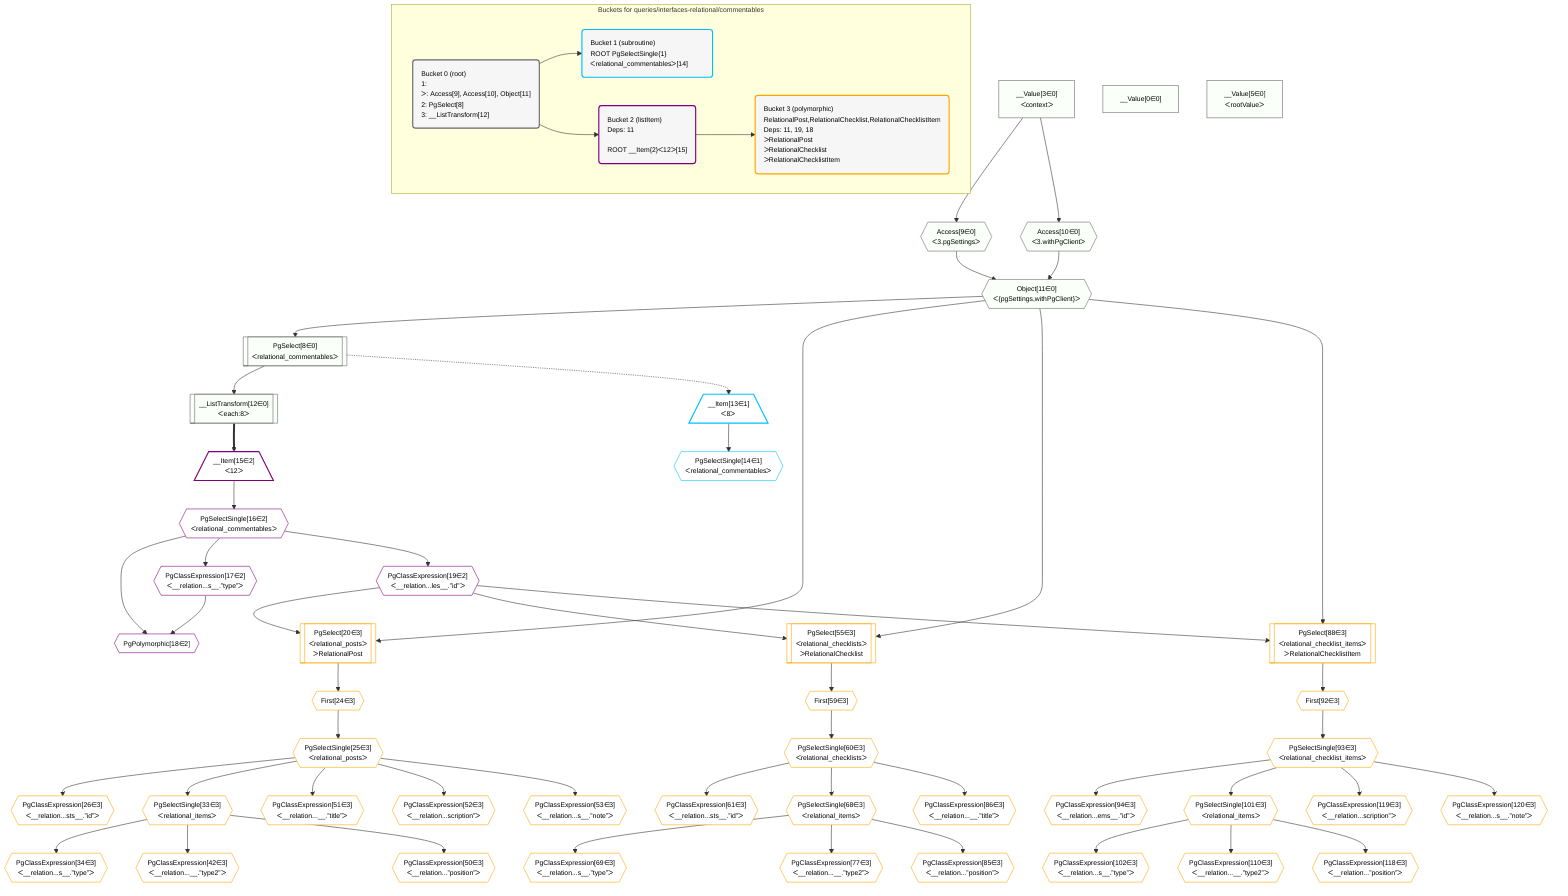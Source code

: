 %%{init: {'themeVariables': { 'fontSize': '12px'}}}%%
graph TD
    classDef path fill:#eee,stroke:#000,color:#000
    classDef plan fill:#fff,stroke-width:1px,color:#000
    classDef itemplan fill:#fff,stroke-width:2px,color:#000
    classDef unbatchedplan fill:#dff,stroke-width:1px,color:#000
    classDef sideeffectplan fill:#fcc,stroke-width:2px,color:#000
    classDef bucket fill:#f6f6f6,color:#000,stroke-width:2px,text-align:left


    %% plan dependencies
    Object11{{"Object[11∈0]<br />ᐸ{pgSettings,withPgClient}ᐳ"}}:::plan
    Access9{{"Access[9∈0]<br />ᐸ3.pgSettingsᐳ"}}:::plan
    Access10{{"Access[10∈0]<br />ᐸ3.withPgClientᐳ"}}:::plan
    Access9 & Access10 --> Object11
    PgSelect8[["PgSelect[8∈0]<br />ᐸrelational_commentablesᐳ"]]:::plan
    Object11 --> PgSelect8
    __Value3["__Value[3∈0]<br />ᐸcontextᐳ"]:::plan
    __Value3 --> Access9
    __Value3 --> Access10
    __ListTransform12[["__ListTransform[12∈0]<br />ᐸeach:8ᐳ"]]:::plan
    PgSelect8 --> __ListTransform12
    __Value0["__Value[0∈0]"]:::plan
    __Value5["__Value[5∈0]<br />ᐸrootValueᐳ"]:::plan
    __Item13[/"__Item[13∈1]<br />ᐸ8ᐳ"\]:::itemplan
    PgSelect8 -.-> __Item13
    PgSelectSingle14{{"PgSelectSingle[14∈1]<br />ᐸrelational_commentablesᐳ"}}:::plan
    __Item13 --> PgSelectSingle14
    PgPolymorphic18{{"PgPolymorphic[18∈2]"}}:::plan
    PgSelectSingle16{{"PgSelectSingle[16∈2]<br />ᐸrelational_commentablesᐳ"}}:::plan
    PgClassExpression17{{"PgClassExpression[17∈2]<br />ᐸ__relation...s__.”type”ᐳ"}}:::plan
    PgSelectSingle16 & PgClassExpression17 --> PgPolymorphic18
    __Item15[/"__Item[15∈2]<br />ᐸ12ᐳ"\]:::itemplan
    __ListTransform12 ==> __Item15
    __Item15 --> PgSelectSingle16
    PgSelectSingle16 --> PgClassExpression17
    PgClassExpression19{{"PgClassExpression[19∈2]<br />ᐸ__relation...les__.”id”ᐳ"}}:::plan
    PgSelectSingle16 --> PgClassExpression19
    PgSelect20[["PgSelect[20∈3]<br />ᐸrelational_postsᐳ<br />ᐳRelationalPost"]]:::plan
    Object11 & PgClassExpression19 --> PgSelect20
    PgSelect55[["PgSelect[55∈3]<br />ᐸrelational_checklistsᐳ<br />ᐳRelationalChecklist"]]:::plan
    Object11 & PgClassExpression19 --> PgSelect55
    PgSelect88[["PgSelect[88∈3]<br />ᐸrelational_checklist_itemsᐳ<br />ᐳRelationalChecklistItem"]]:::plan
    Object11 & PgClassExpression19 --> PgSelect88
    First24{{"First[24∈3]"}}:::plan
    PgSelect20 --> First24
    PgSelectSingle25{{"PgSelectSingle[25∈3]<br />ᐸrelational_postsᐳ"}}:::plan
    First24 --> PgSelectSingle25
    PgClassExpression26{{"PgClassExpression[26∈3]<br />ᐸ__relation...sts__.”id”ᐳ"}}:::plan
    PgSelectSingle25 --> PgClassExpression26
    PgSelectSingle33{{"PgSelectSingle[33∈3]<br />ᐸrelational_itemsᐳ"}}:::plan
    PgSelectSingle25 --> PgSelectSingle33
    PgClassExpression34{{"PgClassExpression[34∈3]<br />ᐸ__relation...s__.”type”ᐳ"}}:::plan
    PgSelectSingle33 --> PgClassExpression34
    PgClassExpression42{{"PgClassExpression[42∈3]<br />ᐸ__relation...__.”type2”ᐳ"}}:::plan
    PgSelectSingle33 --> PgClassExpression42
    PgClassExpression50{{"PgClassExpression[50∈3]<br />ᐸ__relation...”position”ᐳ"}}:::plan
    PgSelectSingle33 --> PgClassExpression50
    PgClassExpression51{{"PgClassExpression[51∈3]<br />ᐸ__relation...__.”title”ᐳ"}}:::plan
    PgSelectSingle25 --> PgClassExpression51
    PgClassExpression52{{"PgClassExpression[52∈3]<br />ᐸ__relation...scription”ᐳ"}}:::plan
    PgSelectSingle25 --> PgClassExpression52
    PgClassExpression53{{"PgClassExpression[53∈3]<br />ᐸ__relation...s__.”note”ᐳ"}}:::plan
    PgSelectSingle25 --> PgClassExpression53
    First59{{"First[59∈3]"}}:::plan
    PgSelect55 --> First59
    PgSelectSingle60{{"PgSelectSingle[60∈3]<br />ᐸrelational_checklistsᐳ"}}:::plan
    First59 --> PgSelectSingle60
    PgClassExpression61{{"PgClassExpression[61∈3]<br />ᐸ__relation...sts__.”id”ᐳ"}}:::plan
    PgSelectSingle60 --> PgClassExpression61
    PgSelectSingle68{{"PgSelectSingle[68∈3]<br />ᐸrelational_itemsᐳ"}}:::plan
    PgSelectSingle60 --> PgSelectSingle68
    PgClassExpression69{{"PgClassExpression[69∈3]<br />ᐸ__relation...s__.”type”ᐳ"}}:::plan
    PgSelectSingle68 --> PgClassExpression69
    PgClassExpression77{{"PgClassExpression[77∈3]<br />ᐸ__relation...__.”type2”ᐳ"}}:::plan
    PgSelectSingle68 --> PgClassExpression77
    PgClassExpression85{{"PgClassExpression[85∈3]<br />ᐸ__relation...”position”ᐳ"}}:::plan
    PgSelectSingle68 --> PgClassExpression85
    PgClassExpression86{{"PgClassExpression[86∈3]<br />ᐸ__relation...__.”title”ᐳ"}}:::plan
    PgSelectSingle60 --> PgClassExpression86
    First92{{"First[92∈3]"}}:::plan
    PgSelect88 --> First92
    PgSelectSingle93{{"PgSelectSingle[93∈3]<br />ᐸrelational_checklist_itemsᐳ"}}:::plan
    First92 --> PgSelectSingle93
    PgClassExpression94{{"PgClassExpression[94∈3]<br />ᐸ__relation...ems__.”id”ᐳ"}}:::plan
    PgSelectSingle93 --> PgClassExpression94
    PgSelectSingle101{{"PgSelectSingle[101∈3]<br />ᐸrelational_itemsᐳ"}}:::plan
    PgSelectSingle93 --> PgSelectSingle101
    PgClassExpression102{{"PgClassExpression[102∈3]<br />ᐸ__relation...s__.”type”ᐳ"}}:::plan
    PgSelectSingle101 --> PgClassExpression102
    PgClassExpression110{{"PgClassExpression[110∈3]<br />ᐸ__relation...__.”type2”ᐳ"}}:::plan
    PgSelectSingle101 --> PgClassExpression110
    PgClassExpression118{{"PgClassExpression[118∈3]<br />ᐸ__relation...”position”ᐳ"}}:::plan
    PgSelectSingle101 --> PgClassExpression118
    PgClassExpression119{{"PgClassExpression[119∈3]<br />ᐸ__relation...scription”ᐳ"}}:::plan
    PgSelectSingle93 --> PgClassExpression119
    PgClassExpression120{{"PgClassExpression[120∈3]<br />ᐸ__relation...s__.”note”ᐳ"}}:::plan
    PgSelectSingle93 --> PgClassExpression120

    %% define steps

    subgraph "Buckets for queries/interfaces-relational/commentables"
    Bucket0("Bucket 0 (root)<br />1: <br />ᐳ: Access[9], Access[10], Object[11]<br />2: PgSelect[8]<br />3: __ListTransform[12]"):::bucket
    classDef bucket0 stroke:#696969
    class Bucket0,__Value0,__Value3,__Value5,PgSelect8,Access9,Access10,Object11,__ListTransform12 bucket0
    Bucket1("Bucket 1 (subroutine)<br />ROOT PgSelectSingle{1}ᐸrelational_commentablesᐳ[14]"):::bucket
    classDef bucket1 stroke:#00bfff
    class Bucket1,__Item13,PgSelectSingle14 bucket1
    Bucket2("Bucket 2 (listItem)<br />Deps: 11<br /><br />ROOT __Item{2}ᐸ12ᐳ[15]"):::bucket
    classDef bucket2 stroke:#7f007f
    class Bucket2,__Item15,PgSelectSingle16,PgClassExpression17,PgPolymorphic18,PgClassExpression19 bucket2
    Bucket3("Bucket 3 (polymorphic)<br />RelationalPost,RelationalChecklist,RelationalChecklistItem<br />Deps: 11, 19, 18<br />ᐳRelationalPost<br />ᐳRelationalChecklist<br />ᐳRelationalChecklistItem"):::bucket
    classDef bucket3 stroke:#ffa500
    class Bucket3,PgSelect20,First24,PgSelectSingle25,PgClassExpression26,PgSelectSingle33,PgClassExpression34,PgClassExpression42,PgClassExpression50,PgClassExpression51,PgClassExpression52,PgClassExpression53,PgSelect55,First59,PgSelectSingle60,PgClassExpression61,PgSelectSingle68,PgClassExpression69,PgClassExpression77,PgClassExpression85,PgClassExpression86,PgSelect88,First92,PgSelectSingle93,PgClassExpression94,PgSelectSingle101,PgClassExpression102,PgClassExpression110,PgClassExpression118,PgClassExpression119,PgClassExpression120 bucket3
    Bucket0 --> Bucket1 & Bucket2
    Bucket2 --> Bucket3
    classDef unary fill:#fafffa,borderWidth:8px
    class Object11,PgSelect8,Access9,Access10,__ListTransform12,__Value0,__Value3,__Value5 unary
    end